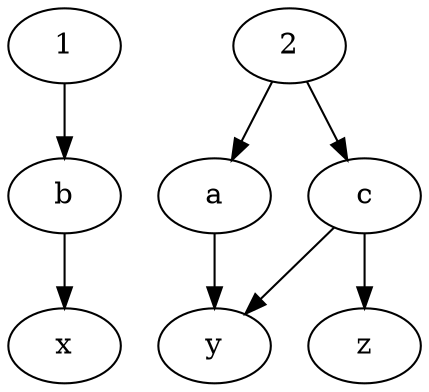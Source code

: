 digraph  {
1;
b;
2;
a;
c;
y;
x;
z;
1 -> b  [key=0];
b -> x  [key=0];
2 -> a  [key=0];
2 -> c  [key=0];
a -> y  [key=0];
c -> y  [key=0];
c -> z  [key=0];
}
